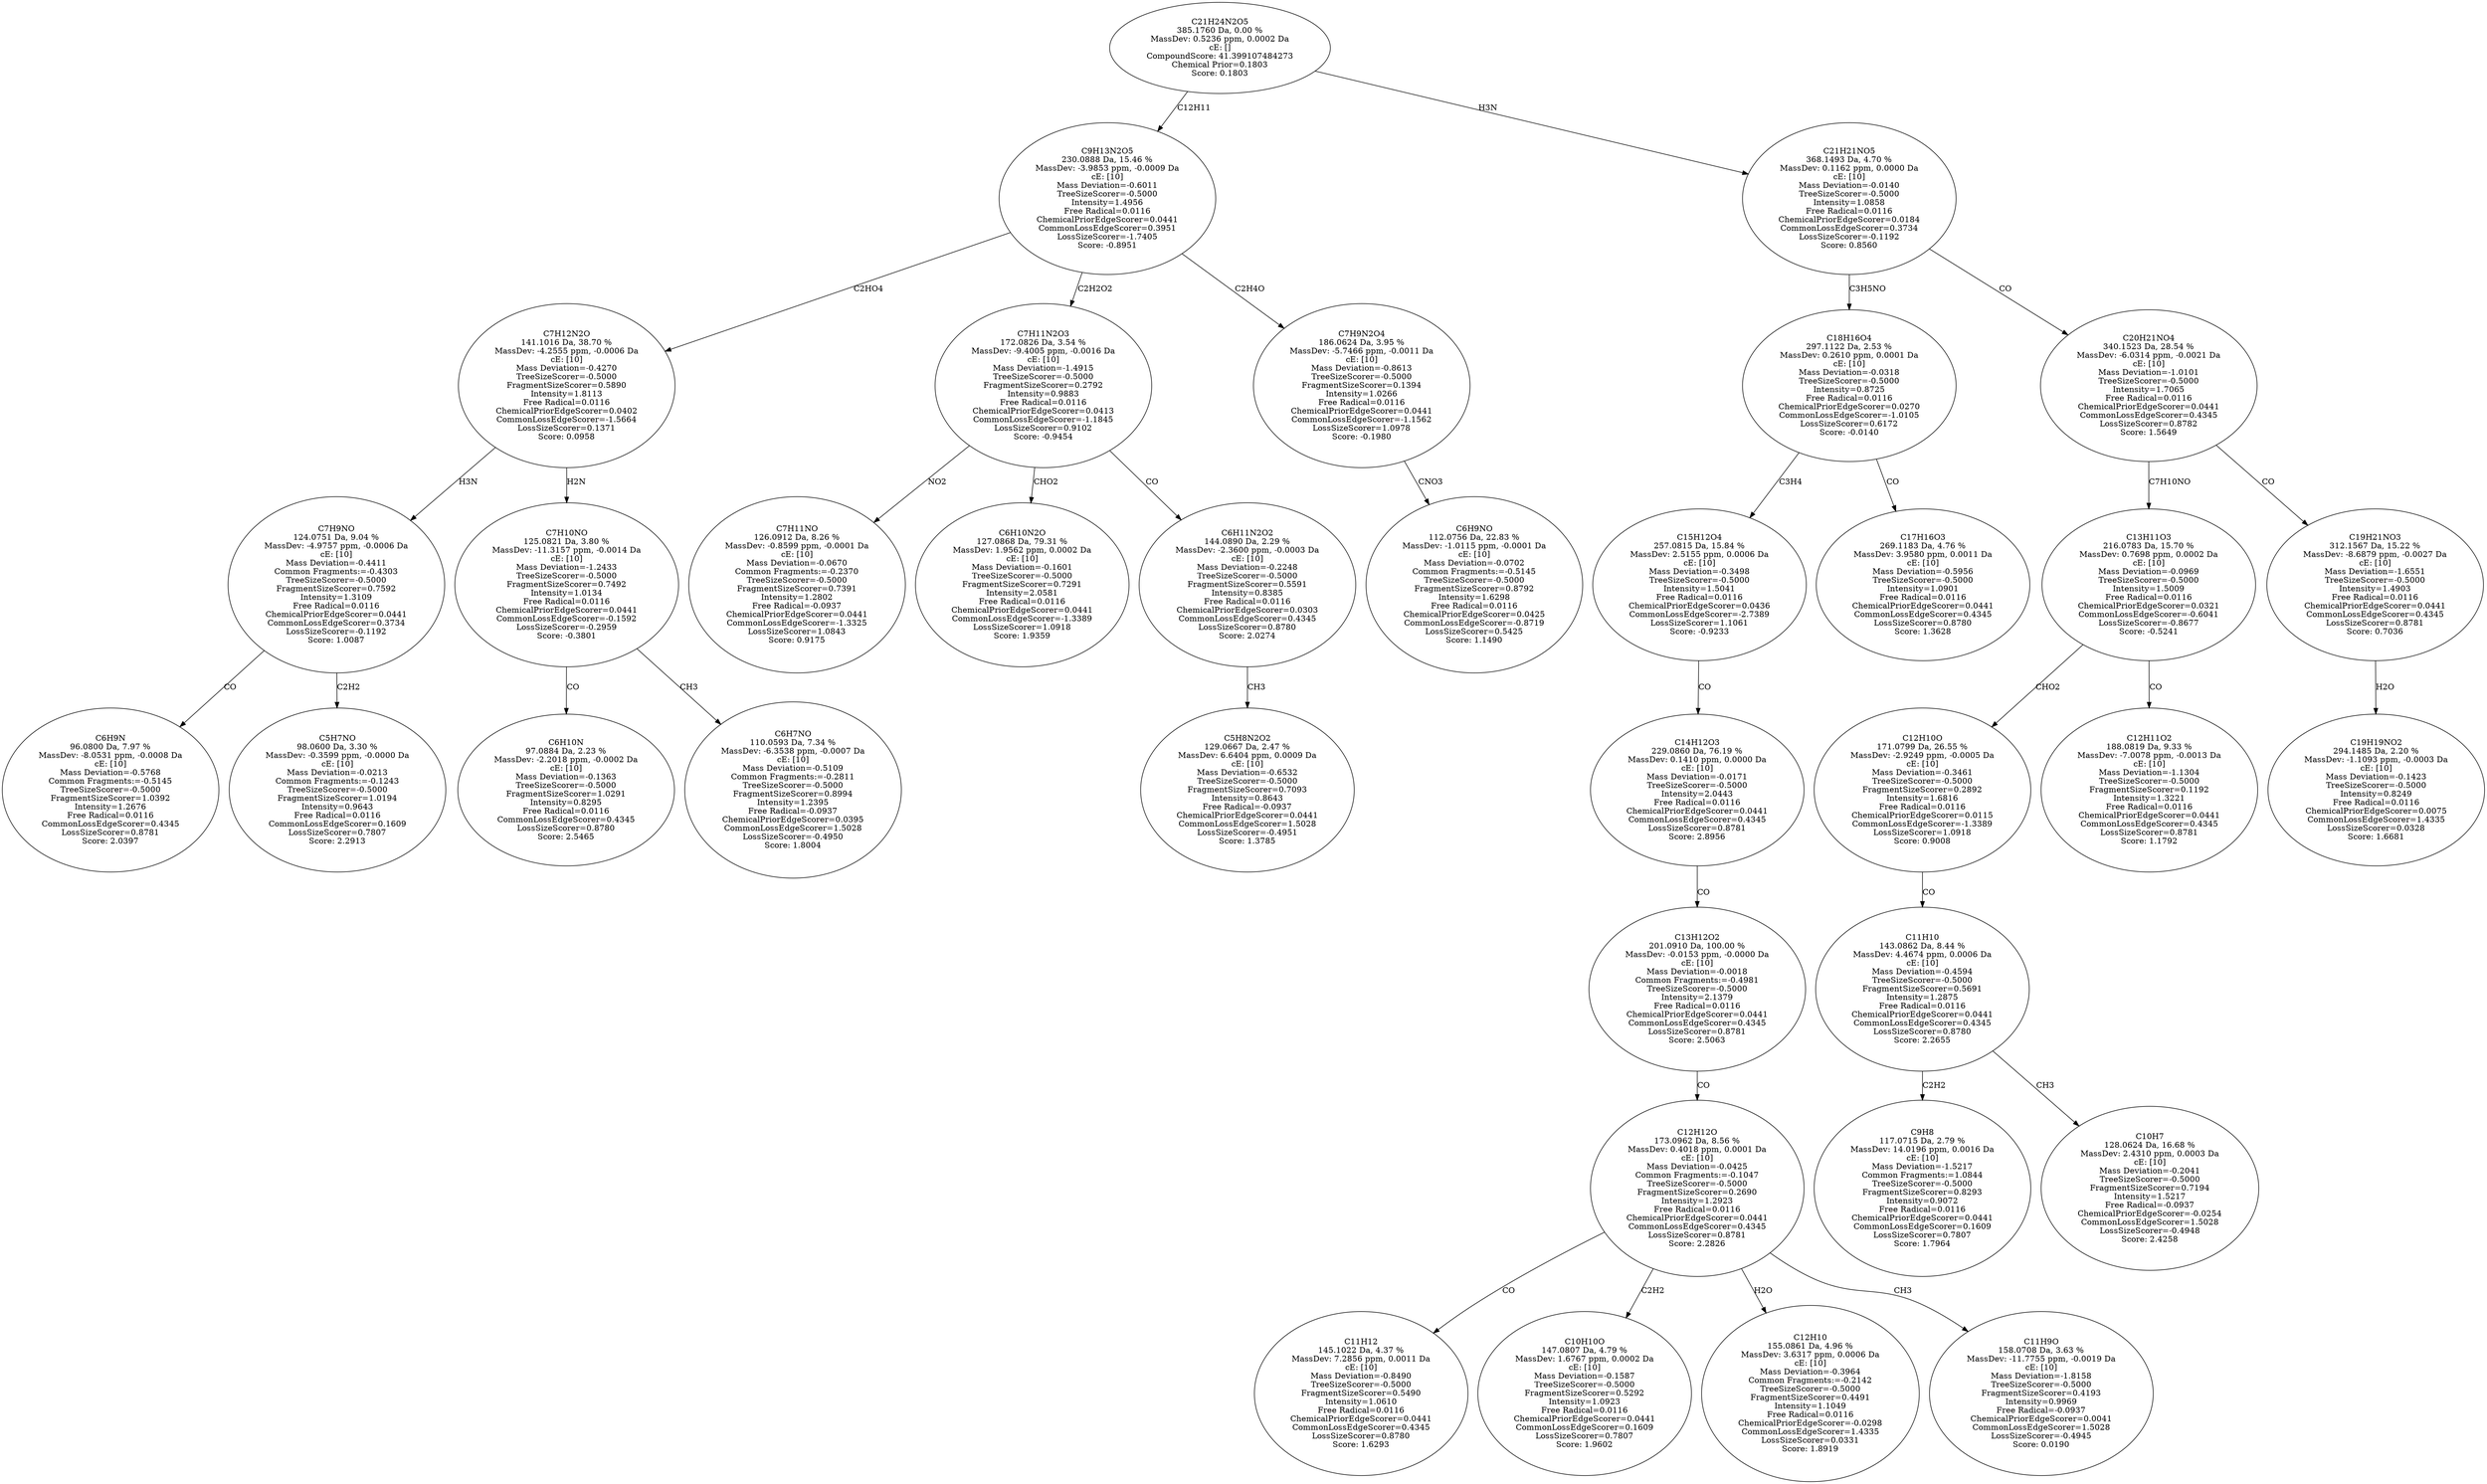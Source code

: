 strict digraph {
v1 [label="C6H9N\n96.0800 Da, 7.97 %\nMassDev: -8.0531 ppm, -0.0008 Da\ncE: [10]\nMass Deviation=-0.5768\nCommon Fragments:=-0.5145\nTreeSizeScorer=-0.5000\nFragmentSizeScorer=1.0392\nIntensity=1.2676\nFree Radical=0.0116\nCommonLossEdgeScorer=0.4345\nLossSizeScorer=0.8781\nScore: 2.0397"];
v2 [label="C5H7NO\n98.0600 Da, 3.30 %\nMassDev: -0.3599 ppm, -0.0000 Da\ncE: [10]\nMass Deviation=-0.0213\nCommon Fragments:=-0.1243\nTreeSizeScorer=-0.5000\nFragmentSizeScorer=1.0194\nIntensity=0.9643\nFree Radical=0.0116\nCommonLossEdgeScorer=0.1609\nLossSizeScorer=0.7807\nScore: 2.2913"];
v3 [label="C7H9NO\n124.0751 Da, 9.04 %\nMassDev: -4.9757 ppm, -0.0006 Da\ncE: [10]\nMass Deviation=-0.4411\nCommon Fragments:=-0.4303\nTreeSizeScorer=-0.5000\nFragmentSizeScorer=0.7592\nIntensity=1.3109\nFree Radical=0.0116\nChemicalPriorEdgeScorer=0.0441\nCommonLossEdgeScorer=0.3734\nLossSizeScorer=-0.1192\nScore: 1.0087"];
v4 [label="C6H10N\n97.0884 Da, 2.23 %\nMassDev: -2.2018 ppm, -0.0002 Da\ncE: [10]\nMass Deviation=-0.1363\nTreeSizeScorer=-0.5000\nFragmentSizeScorer=1.0291\nIntensity=0.8295\nFree Radical=0.0116\nCommonLossEdgeScorer=0.4345\nLossSizeScorer=0.8780\nScore: 2.5465"];
v5 [label="C6H7NO\n110.0593 Da, 7.34 %\nMassDev: -6.3538 ppm, -0.0007 Da\ncE: [10]\nMass Deviation=-0.5109\nCommon Fragments:=-0.2811\nTreeSizeScorer=-0.5000\nFragmentSizeScorer=0.8994\nIntensity=1.2395\nFree Radical=-0.0937\nChemicalPriorEdgeScorer=0.0395\nCommonLossEdgeScorer=1.5028\nLossSizeScorer=-0.4950\nScore: 1.8004"];
v6 [label="C7H10NO\n125.0821 Da, 3.80 %\nMassDev: -11.3157 ppm, -0.0014 Da\ncE: [10]\nMass Deviation=-1.2433\nTreeSizeScorer=-0.5000\nFragmentSizeScorer=0.7492\nIntensity=1.0134\nFree Radical=0.0116\nChemicalPriorEdgeScorer=0.0441\nCommonLossEdgeScorer=-0.1592\nLossSizeScorer=-0.2959\nScore: -0.3801"];
v7 [label="C7H12N2O\n141.1016 Da, 38.70 %\nMassDev: -4.2555 ppm, -0.0006 Da\ncE: [10]\nMass Deviation=-0.4270\nTreeSizeScorer=-0.5000\nFragmentSizeScorer=0.5890\nIntensity=1.8113\nFree Radical=0.0116\nChemicalPriorEdgeScorer=0.0402\nCommonLossEdgeScorer=-1.5664\nLossSizeScorer=0.1371\nScore: 0.0958"];
v8 [label="C7H11NO\n126.0912 Da, 8.26 %\nMassDev: -0.8599 ppm, -0.0001 Da\ncE: [10]\nMass Deviation=-0.0670\nCommon Fragments:=-0.2370\nTreeSizeScorer=-0.5000\nFragmentSizeScorer=0.7391\nIntensity=1.2802\nFree Radical=-0.0937\nChemicalPriorEdgeScorer=0.0441\nCommonLossEdgeScorer=-1.3325\nLossSizeScorer=1.0843\nScore: 0.9175"];
v9 [label="C6H10N2O\n127.0868 Da, 79.31 %\nMassDev: 1.9562 ppm, 0.0002 Da\ncE: [10]\nMass Deviation=-0.1601\nTreeSizeScorer=-0.5000\nFragmentSizeScorer=0.7291\nIntensity=2.0581\nFree Radical=0.0116\nChemicalPriorEdgeScorer=0.0441\nCommonLossEdgeScorer=-1.3389\nLossSizeScorer=1.0918\nScore: 1.9359"];
v10 [label="C5H8N2O2\n129.0667 Da, 2.47 %\nMassDev: 6.6404 ppm, 0.0009 Da\ncE: [10]\nMass Deviation=-0.6532\nTreeSizeScorer=-0.5000\nFragmentSizeScorer=0.7093\nIntensity=0.8643\nFree Radical=-0.0937\nChemicalPriorEdgeScorer=0.0441\nCommonLossEdgeScorer=1.5028\nLossSizeScorer=-0.4951\nScore: 1.3785"];
v11 [label="C6H11N2O2\n144.0890 Da, 2.29 %\nMassDev: -2.3600 ppm, -0.0003 Da\ncE: [10]\nMass Deviation=-0.2248\nTreeSizeScorer=-0.5000\nFragmentSizeScorer=0.5591\nIntensity=0.8385\nFree Radical=0.0116\nChemicalPriorEdgeScorer=0.0303\nCommonLossEdgeScorer=0.4345\nLossSizeScorer=0.8780\nScore: 2.0274"];
v12 [label="C7H11N2O3\n172.0826 Da, 3.54 %\nMassDev: -9.4005 ppm, -0.0016 Da\ncE: [10]\nMass Deviation=-1.4915\nTreeSizeScorer=-0.5000\nFragmentSizeScorer=0.2792\nIntensity=0.9883\nFree Radical=0.0116\nChemicalPriorEdgeScorer=0.0413\nCommonLossEdgeScorer=-1.1845\nLossSizeScorer=0.9102\nScore: -0.9454"];
v13 [label="C6H9NO\n112.0756 Da, 22.83 %\nMassDev: -1.0115 ppm, -0.0001 Da\ncE: [10]\nMass Deviation=-0.0702\nCommon Fragments:=-0.5145\nTreeSizeScorer=-0.5000\nFragmentSizeScorer=0.8792\nIntensity=1.6298\nFree Radical=0.0116\nChemicalPriorEdgeScorer=0.0425\nCommonLossEdgeScorer=-0.8719\nLossSizeScorer=0.5425\nScore: 1.1490"];
v14 [label="C7H9N2O4\n186.0624 Da, 3.95 %\nMassDev: -5.7466 ppm, -0.0011 Da\ncE: [10]\nMass Deviation=-0.8613\nTreeSizeScorer=-0.5000\nFragmentSizeScorer=0.1394\nIntensity=1.0266\nFree Radical=0.0116\nChemicalPriorEdgeScorer=0.0441\nCommonLossEdgeScorer=-1.1562\nLossSizeScorer=1.0978\nScore: -0.1980"];
v15 [label="C9H13N2O5\n230.0888 Da, 15.46 %\nMassDev: -3.9853 ppm, -0.0009 Da\ncE: [10]\nMass Deviation=-0.6011\nTreeSizeScorer=-0.5000\nIntensity=1.4956\nFree Radical=0.0116\nChemicalPriorEdgeScorer=0.0441\nCommonLossEdgeScorer=0.3951\nLossSizeScorer=-1.7405\nScore: -0.8951"];
v16 [label="C11H12\n145.1022 Da, 4.37 %\nMassDev: 7.2856 ppm, 0.0011 Da\ncE: [10]\nMass Deviation=-0.8490\nTreeSizeScorer=-0.5000\nFragmentSizeScorer=0.5490\nIntensity=1.0610\nFree Radical=0.0116\nChemicalPriorEdgeScorer=0.0441\nCommonLossEdgeScorer=0.4345\nLossSizeScorer=0.8780\nScore: 1.6293"];
v17 [label="C10H10O\n147.0807 Da, 4.79 %\nMassDev: 1.6767 ppm, 0.0002 Da\ncE: [10]\nMass Deviation=-0.1587\nTreeSizeScorer=-0.5000\nFragmentSizeScorer=0.5292\nIntensity=1.0923\nFree Radical=0.0116\nChemicalPriorEdgeScorer=0.0441\nCommonLossEdgeScorer=0.1609\nLossSizeScorer=0.7807\nScore: 1.9602"];
v18 [label="C12H10\n155.0861 Da, 4.96 %\nMassDev: 3.6317 ppm, 0.0006 Da\ncE: [10]\nMass Deviation=-0.3964\nCommon Fragments:=-0.2142\nTreeSizeScorer=-0.5000\nFragmentSizeScorer=0.4491\nIntensity=1.1049\nFree Radical=0.0116\nChemicalPriorEdgeScorer=-0.0298\nCommonLossEdgeScorer=1.4335\nLossSizeScorer=0.0331\nScore: 1.8919"];
v19 [label="C11H9O\n158.0708 Da, 3.63 %\nMassDev: -11.7755 ppm, -0.0019 Da\ncE: [10]\nMass Deviation=-1.8158\nTreeSizeScorer=-0.5000\nFragmentSizeScorer=0.4193\nIntensity=0.9969\nFree Radical=-0.0937\nChemicalPriorEdgeScorer=0.0041\nCommonLossEdgeScorer=1.5028\nLossSizeScorer=-0.4945\nScore: 0.0190"];
v20 [label="C12H12O\n173.0962 Da, 8.56 %\nMassDev: 0.4018 ppm, 0.0001 Da\ncE: [10]\nMass Deviation=-0.0425\nCommon Fragments:=-0.1047\nTreeSizeScorer=-0.5000\nFragmentSizeScorer=0.2690\nIntensity=1.2923\nFree Radical=0.0116\nChemicalPriorEdgeScorer=0.0441\nCommonLossEdgeScorer=0.4345\nLossSizeScorer=0.8781\nScore: 2.2826"];
v21 [label="C13H12O2\n201.0910 Da, 100.00 %\nMassDev: -0.0153 ppm, -0.0000 Da\ncE: [10]\nMass Deviation=-0.0018\nCommon Fragments:=-0.4981\nTreeSizeScorer=-0.5000\nIntensity=2.1379\nFree Radical=0.0116\nChemicalPriorEdgeScorer=0.0441\nCommonLossEdgeScorer=0.4345\nLossSizeScorer=0.8781\nScore: 2.5063"];
v22 [label="C14H12O3\n229.0860 Da, 76.19 %\nMassDev: 0.1410 ppm, 0.0000 Da\ncE: [10]\nMass Deviation=-0.0171\nTreeSizeScorer=-0.5000\nIntensity=2.0443\nFree Radical=0.0116\nChemicalPriorEdgeScorer=0.0441\nCommonLossEdgeScorer=0.4345\nLossSizeScorer=0.8781\nScore: 2.8956"];
v23 [label="C15H12O4\n257.0815 Da, 15.84 %\nMassDev: 2.5155 ppm, 0.0006 Da\ncE: [10]\nMass Deviation=-0.3498\nTreeSizeScorer=-0.5000\nIntensity=1.5041\nFree Radical=0.0116\nChemicalPriorEdgeScorer=0.0436\nCommonLossEdgeScorer=-2.7389\nLossSizeScorer=1.1061\nScore: -0.9233"];
v24 [label="C17H16O3\n269.1183 Da, 4.76 %\nMassDev: 3.9580 ppm, 0.0011 Da\ncE: [10]\nMass Deviation=-0.5956\nTreeSizeScorer=-0.5000\nIntensity=1.0901\nFree Radical=0.0116\nChemicalPriorEdgeScorer=0.0441\nCommonLossEdgeScorer=0.4345\nLossSizeScorer=0.8780\nScore: 1.3628"];
v25 [label="C18H16O4\n297.1122 Da, 2.53 %\nMassDev: 0.2610 ppm, 0.0001 Da\ncE: [10]\nMass Deviation=-0.0318\nTreeSizeScorer=-0.5000\nIntensity=0.8725\nFree Radical=0.0116\nChemicalPriorEdgeScorer=0.0270\nCommonLossEdgeScorer=-1.0105\nLossSizeScorer=0.6172\nScore: -0.0140"];
v26 [label="C9H8\n117.0715 Da, 2.79 %\nMassDev: 14.0196 ppm, 0.0016 Da\ncE: [10]\nMass Deviation=-1.5217\nCommon Fragments:=1.0844\nTreeSizeScorer=-0.5000\nFragmentSizeScorer=0.8293\nIntensity=0.9072\nFree Radical=0.0116\nChemicalPriorEdgeScorer=0.0441\nCommonLossEdgeScorer=0.1609\nLossSizeScorer=0.7807\nScore: 1.7964"];
v27 [label="C10H7\n128.0624 Da, 16.68 %\nMassDev: 2.4310 ppm, 0.0003 Da\ncE: [10]\nMass Deviation=-0.2041\nTreeSizeScorer=-0.5000\nFragmentSizeScorer=0.7194\nIntensity=1.5217\nFree Radical=-0.0937\nChemicalPriorEdgeScorer=-0.0254\nCommonLossEdgeScorer=1.5028\nLossSizeScorer=-0.4948\nScore: 2.4258"];
v28 [label="C11H10\n143.0862 Da, 8.44 %\nMassDev: 4.4674 ppm, 0.0006 Da\ncE: [10]\nMass Deviation=-0.4594\nTreeSizeScorer=-0.5000\nFragmentSizeScorer=0.5691\nIntensity=1.2875\nFree Radical=0.0116\nChemicalPriorEdgeScorer=0.0441\nCommonLossEdgeScorer=0.4345\nLossSizeScorer=0.8780\nScore: 2.2655"];
v29 [label="C12H10O\n171.0799 Da, 26.55 %\nMassDev: -2.9249 ppm, -0.0005 Da\ncE: [10]\nMass Deviation=-0.3461\nTreeSizeScorer=-0.5000\nFragmentSizeScorer=0.2892\nIntensity=1.6816\nFree Radical=0.0116\nChemicalPriorEdgeScorer=0.0115\nCommonLossEdgeScorer=-1.3389\nLossSizeScorer=1.0918\nScore: 0.9008"];
v30 [label="C12H11O2\n188.0819 Da, 9.33 %\nMassDev: -7.0078 ppm, -0.0013 Da\ncE: [10]\nMass Deviation=-1.1304\nTreeSizeScorer=-0.5000\nFragmentSizeScorer=0.1192\nIntensity=1.3221\nFree Radical=0.0116\nChemicalPriorEdgeScorer=0.0441\nCommonLossEdgeScorer=0.4345\nLossSizeScorer=0.8781\nScore: 1.1792"];
v31 [label="C13H11O3\n216.0783 Da, 15.70 %\nMassDev: 0.7698 ppm, 0.0002 Da\ncE: [10]\nMass Deviation=-0.0969\nTreeSizeScorer=-0.5000\nIntensity=1.5009\nFree Radical=0.0116\nChemicalPriorEdgeScorer=0.0321\nCommonLossEdgeScorer=-0.6041\nLossSizeScorer=-0.8677\nScore: -0.5241"];
v32 [label="C19H19NO2\n294.1485 Da, 2.20 %\nMassDev: -1.1093 ppm, -0.0003 Da\ncE: [10]\nMass Deviation=-0.1423\nTreeSizeScorer=-0.5000\nIntensity=0.8249\nFree Radical=0.0116\nChemicalPriorEdgeScorer=0.0075\nCommonLossEdgeScorer=1.4335\nLossSizeScorer=0.0328\nScore: 1.6681"];
v33 [label="C19H21NO3\n312.1567 Da, 15.22 %\nMassDev: -8.6879 ppm, -0.0027 Da\ncE: [10]\nMass Deviation=-1.6551\nTreeSizeScorer=-0.5000\nIntensity=1.4903\nFree Radical=0.0116\nChemicalPriorEdgeScorer=0.0441\nCommonLossEdgeScorer=0.4345\nLossSizeScorer=0.8781\nScore: 0.7036"];
v34 [label="C20H21NO4\n340.1523 Da, 28.54 %\nMassDev: -6.0314 ppm, -0.0021 Da\ncE: [10]\nMass Deviation=-1.0101\nTreeSizeScorer=-0.5000\nIntensity=1.7065\nFree Radical=0.0116\nChemicalPriorEdgeScorer=0.0441\nCommonLossEdgeScorer=0.4345\nLossSizeScorer=0.8782\nScore: 1.5649"];
v35 [label="C21H21NO5\n368.1493 Da, 4.70 %\nMassDev: 0.1162 ppm, 0.0000 Da\ncE: [10]\nMass Deviation=-0.0140\nTreeSizeScorer=-0.5000\nIntensity=1.0858\nFree Radical=0.0116\nChemicalPriorEdgeScorer=0.0184\nCommonLossEdgeScorer=0.3734\nLossSizeScorer=-0.1192\nScore: 0.8560"];
v36 [label="C21H24N2O5\n385.1760 Da, 0.00 %\nMassDev: 0.5236 ppm, 0.0002 Da\ncE: []\nCompoundScore: 41.399107484273\nChemical Prior=0.1803\nScore: 0.1803"];
v3 -> v1 [label="CO"];
v3 -> v2 [label="C2H2"];
v7 -> v3 [label="H3N"];
v6 -> v4 [label="CO"];
v6 -> v5 [label="CH3"];
v7 -> v6 [label="H2N"];
v15 -> v7 [label="C2HO4"];
v12 -> v8 [label="NO2"];
v12 -> v9 [label="CHO2"];
v11 -> v10 [label="CH3"];
v12 -> v11 [label="CO"];
v15 -> v12 [label="C2H2O2"];
v14 -> v13 [label="CNO3"];
v15 -> v14 [label="C2H4O"];
v36 -> v15 [label="C12H11"];
v20 -> v16 [label="CO"];
v20 -> v17 [label="C2H2"];
v20 -> v18 [label="H2O"];
v20 -> v19 [label="CH3"];
v21 -> v20 [label="CO"];
v22 -> v21 [label="CO"];
v23 -> v22 [label="CO"];
v25 -> v23 [label="C3H4"];
v25 -> v24 [label="CO"];
v35 -> v25 [label="C3H5NO"];
v28 -> v26 [label="C2H2"];
v28 -> v27 [label="CH3"];
v29 -> v28 [label="CO"];
v31 -> v29 [label="CHO2"];
v31 -> v30 [label="CO"];
v34 -> v31 [label="C7H10NO"];
v33 -> v32 [label="H2O"];
v34 -> v33 [label="CO"];
v35 -> v34 [label="CO"];
v36 -> v35 [label="H3N"];
}